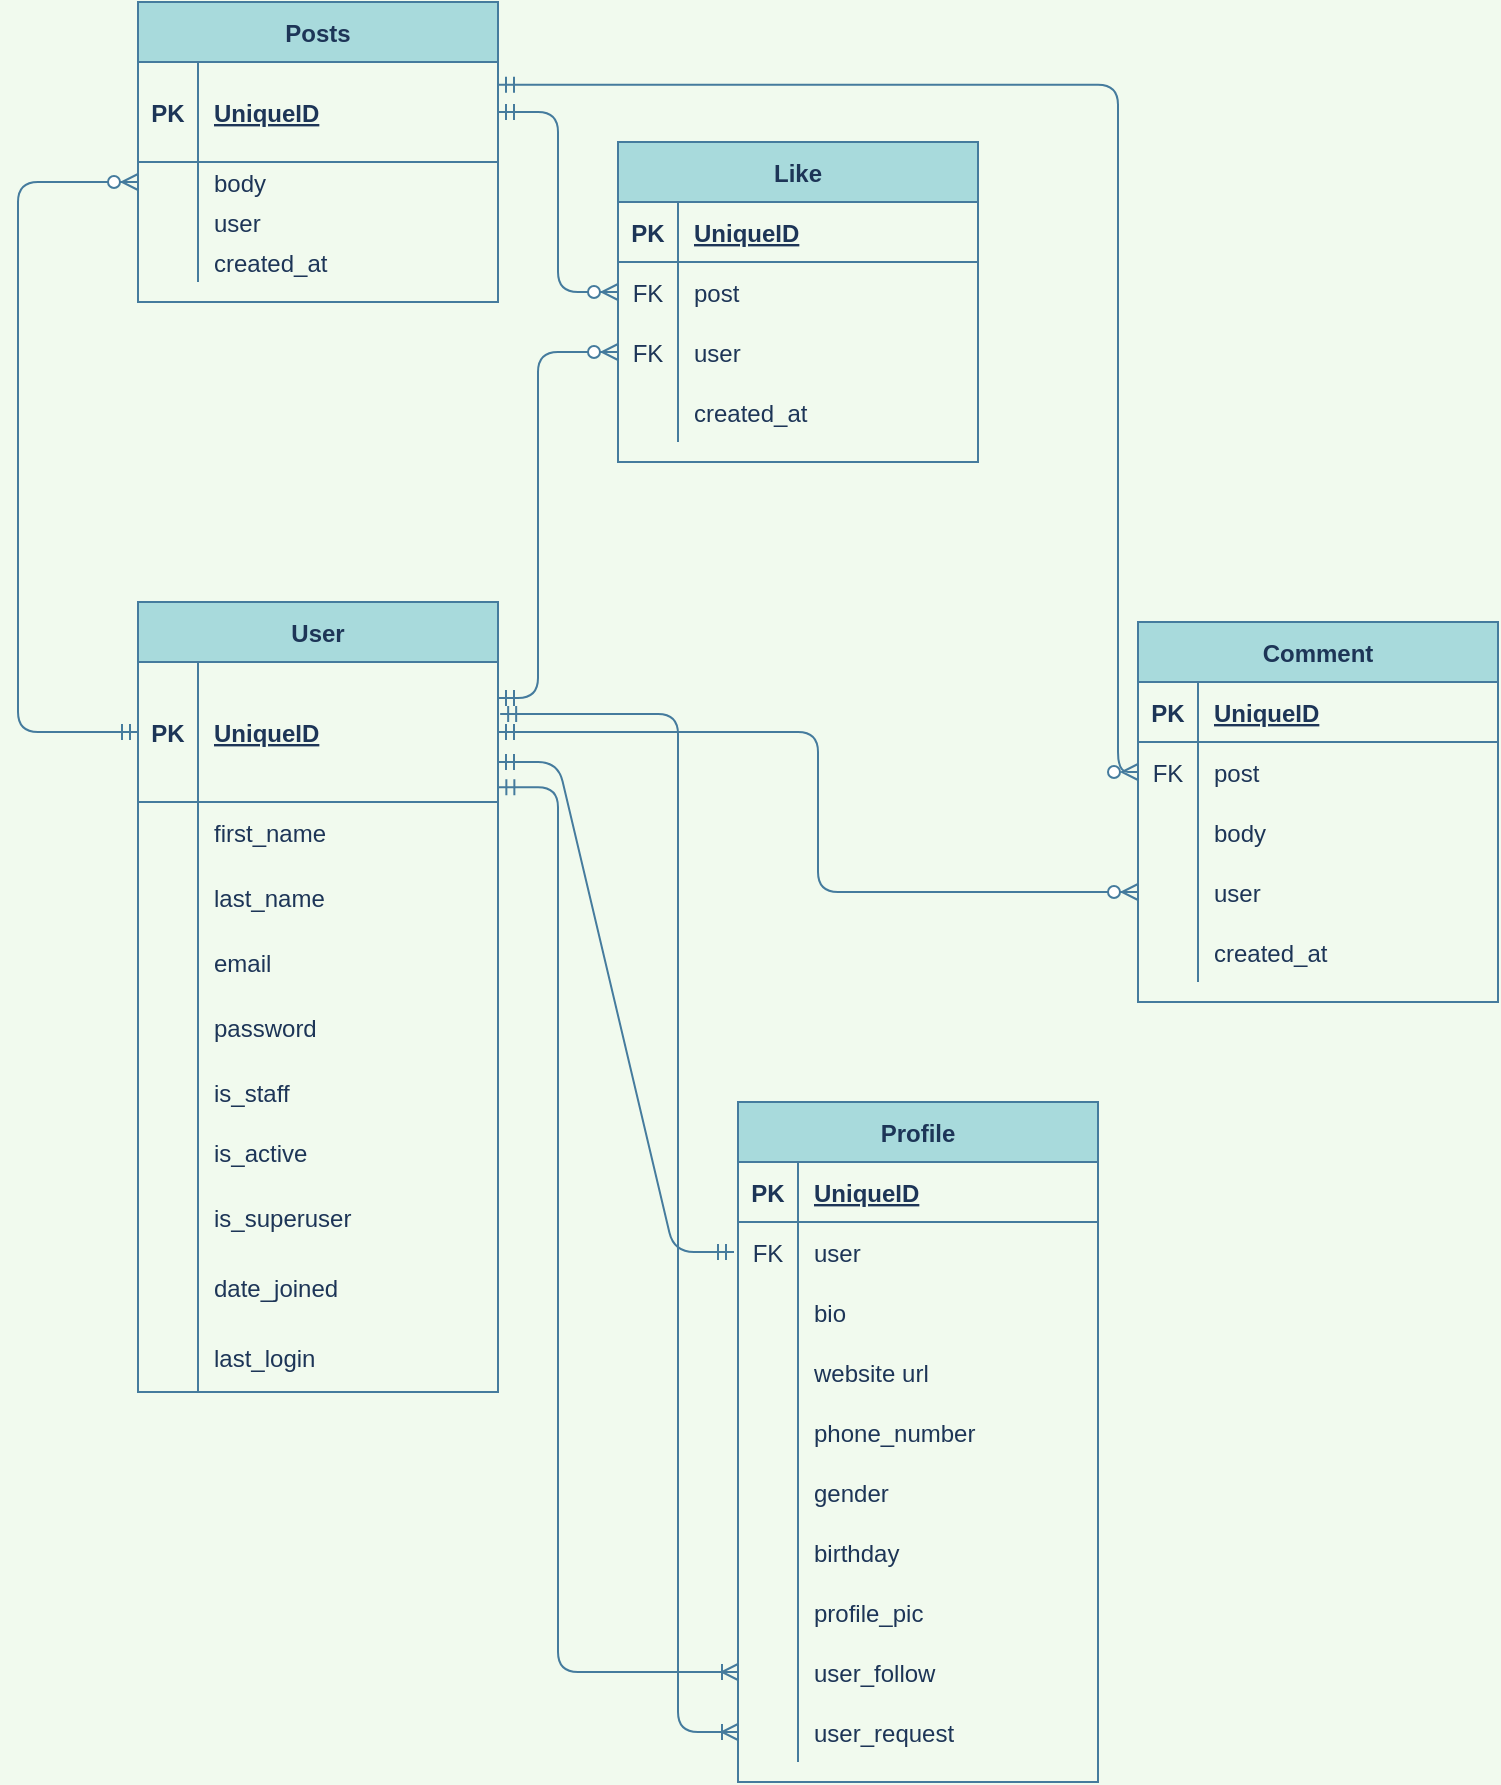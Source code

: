 <mxfile version="13.9.9" type="device"><diagram id="JfYFGixfyqa8T44DDMlA" name="Page-1"><mxGraphModel dx="852" dy="494" grid="1" gridSize="10" guides="1" tooltips="1" connect="1" arrows="1" fold="1" page="1" pageScale="1" pageWidth="850" pageHeight="1100" background="#F1FAEE" math="0" shadow="0"><root><mxCell id="0"/><mxCell id="1" parent="0"/><mxCell id="nraBhlgtMFBrc1f3hDrv-5" value="Posts" style="shape=table;startSize=30;container=1;collapsible=1;childLayout=tableLayout;fixedRows=1;rowLines=0;fontStyle=1;align=center;resizeLast=1;fillColor=#A8DADC;strokeColor=#457B9D;fontColor=#1D3557;" parent="1" vertex="1"><mxGeometry x="160" y="40" width="180" height="150" as="geometry"/></mxCell><mxCell id="nraBhlgtMFBrc1f3hDrv-6" value="" style="shape=partialRectangle;collapsible=0;dropTarget=0;pointerEvents=0;fillColor=none;top=0;left=0;bottom=1;right=0;points=[[0,0.5],[1,0.5]];portConstraint=eastwest;strokeColor=#457B9D;fontColor=#1D3557;" parent="nraBhlgtMFBrc1f3hDrv-5" vertex="1"><mxGeometry y="30" width="180" height="50" as="geometry"/></mxCell><mxCell id="nraBhlgtMFBrc1f3hDrv-7" value="PK" style="shape=partialRectangle;connectable=0;fillColor=none;top=0;left=0;bottom=0;right=0;fontStyle=1;overflow=hidden;strokeColor=#457B9D;fontColor=#1D3557;" parent="nraBhlgtMFBrc1f3hDrv-6" vertex="1"><mxGeometry width="30" height="50" as="geometry"/></mxCell><mxCell id="nraBhlgtMFBrc1f3hDrv-8" value="UniqueID" style="shape=partialRectangle;connectable=0;fillColor=none;top=0;left=0;bottom=0;right=0;align=left;spacingLeft=6;fontStyle=5;overflow=hidden;strokeColor=#457B9D;fontColor=#1D3557;" parent="nraBhlgtMFBrc1f3hDrv-6" vertex="1"><mxGeometry x="30" width="150" height="50" as="geometry"/></mxCell><mxCell id="z5SbzmTXF062jyahfv_R-26" value="" style="shape=partialRectangle;collapsible=0;dropTarget=0;pointerEvents=0;fillColor=none;top=0;left=0;bottom=0;right=0;points=[[0,0.5],[1,0.5]];portConstraint=eastwest;strokeColor=#457B9D;fontColor=#1D3557;" parent="nraBhlgtMFBrc1f3hDrv-5" vertex="1"><mxGeometry y="80" width="180" height="20" as="geometry"/></mxCell><mxCell id="z5SbzmTXF062jyahfv_R-27" value="" style="shape=partialRectangle;connectable=0;fillColor=none;top=0;left=0;bottom=0;right=0;editable=1;overflow=hidden;strokeColor=#457B9D;fontColor=#1D3557;" parent="z5SbzmTXF062jyahfv_R-26" vertex="1"><mxGeometry width="30" height="20" as="geometry"/></mxCell><mxCell id="z5SbzmTXF062jyahfv_R-28" value="body" style="shape=partialRectangle;connectable=0;fillColor=none;top=0;left=0;bottom=0;right=0;align=left;spacingLeft=6;overflow=hidden;strokeColor=#457B9D;fontColor=#1D3557;" parent="z5SbzmTXF062jyahfv_R-26" vertex="1"><mxGeometry x="30" width="150" height="20" as="geometry"/></mxCell><mxCell id="0Bj5R7PFxdCeomTpCg61-1" value="" style="shape=partialRectangle;collapsible=0;dropTarget=0;pointerEvents=0;fillColor=none;top=0;left=0;bottom=0;right=0;points=[[0,0.5],[1,0.5]];portConstraint=eastwest;strokeColor=#457B9D;fontColor=#1D3557;" parent="nraBhlgtMFBrc1f3hDrv-5" vertex="1"><mxGeometry y="100" width="180" height="20" as="geometry"/></mxCell><mxCell id="0Bj5R7PFxdCeomTpCg61-2" value="" style="shape=partialRectangle;connectable=0;fillColor=none;top=0;left=0;bottom=0;right=0;editable=1;overflow=hidden;strokeColor=#457B9D;fontColor=#1D3557;" parent="0Bj5R7PFxdCeomTpCg61-1" vertex="1"><mxGeometry width="30" height="20" as="geometry"/></mxCell><mxCell id="0Bj5R7PFxdCeomTpCg61-3" value="user" style="shape=partialRectangle;connectable=0;fillColor=none;top=0;left=0;bottom=0;right=0;align=left;spacingLeft=6;overflow=hidden;strokeColor=#457B9D;fontColor=#1D3557;" parent="0Bj5R7PFxdCeomTpCg61-1" vertex="1"><mxGeometry x="30" width="150" height="20" as="geometry"/></mxCell><mxCell id="0Bj5R7PFxdCeomTpCg61-4" value="" style="shape=partialRectangle;collapsible=0;dropTarget=0;pointerEvents=0;fillColor=none;top=0;left=0;bottom=0;right=0;points=[[0,0.5],[1,0.5]];portConstraint=eastwest;strokeColor=#457B9D;fontColor=#1D3557;" parent="nraBhlgtMFBrc1f3hDrv-5" vertex="1"><mxGeometry y="120" width="180" height="20" as="geometry"/></mxCell><mxCell id="0Bj5R7PFxdCeomTpCg61-5" value="" style="shape=partialRectangle;connectable=0;fillColor=none;top=0;left=0;bottom=0;right=0;editable=1;overflow=hidden;strokeColor=#457B9D;fontColor=#1D3557;" parent="0Bj5R7PFxdCeomTpCg61-4" vertex="1"><mxGeometry width="30" height="20" as="geometry"/></mxCell><mxCell id="0Bj5R7PFxdCeomTpCg61-6" value="created_at" style="shape=partialRectangle;connectable=0;fillColor=none;top=0;left=0;bottom=0;right=0;align=left;spacingLeft=6;overflow=hidden;strokeColor=#457B9D;fontColor=#1D3557;" parent="0Bj5R7PFxdCeomTpCg61-4" vertex="1"><mxGeometry x="30" width="150" height="20" as="geometry"/></mxCell><mxCell id="nraBhlgtMFBrc1f3hDrv-18" value="User" style="shape=table;startSize=30;container=1;collapsible=1;childLayout=tableLayout;fixedRows=1;rowLines=0;fontStyle=1;align=center;resizeLast=1;fillColor=#A8DADC;strokeColor=#457B9D;fontColor=#1D3557;" parent="1" vertex="1"><mxGeometry x="160" y="340" width="180" height="395" as="geometry"/></mxCell><mxCell id="nraBhlgtMFBrc1f3hDrv-19" value="" style="shape=partialRectangle;collapsible=0;dropTarget=0;pointerEvents=0;fillColor=none;top=0;left=0;bottom=1;right=0;points=[[0,0.5],[1,0.5]];portConstraint=eastwest;strokeColor=#457B9D;fontColor=#1D3557;" parent="nraBhlgtMFBrc1f3hDrv-18" vertex="1"><mxGeometry y="30" width="180" height="70" as="geometry"/></mxCell><mxCell id="nraBhlgtMFBrc1f3hDrv-20" value="PK" style="shape=partialRectangle;connectable=0;fillColor=none;top=0;left=0;bottom=0;right=0;fontStyle=1;overflow=hidden;strokeColor=#457B9D;fontColor=#1D3557;" parent="nraBhlgtMFBrc1f3hDrv-19" vertex="1"><mxGeometry width="30" height="70" as="geometry"/></mxCell><mxCell id="nraBhlgtMFBrc1f3hDrv-21" value="UniqueID" style="shape=partialRectangle;connectable=0;fillColor=none;top=0;left=0;bottom=0;right=0;align=left;spacingLeft=6;fontStyle=5;overflow=hidden;strokeColor=#457B9D;fontColor=#1D3557;" parent="nraBhlgtMFBrc1f3hDrv-19" vertex="1"><mxGeometry x="30" width="150" height="70" as="geometry"/></mxCell><mxCell id="nraBhlgtMFBrc1f3hDrv-89" value="" style="shape=partialRectangle;collapsible=0;dropTarget=0;pointerEvents=0;fillColor=none;top=0;left=0;bottom=0;right=0;points=[[0,0.5],[1,0.5]];portConstraint=eastwest;strokeColor=#457B9D;fontColor=#1D3557;" parent="nraBhlgtMFBrc1f3hDrv-18" vertex="1"><mxGeometry y="100" width="180" height="30" as="geometry"/></mxCell><mxCell id="nraBhlgtMFBrc1f3hDrv-90" value="" style="shape=partialRectangle;connectable=0;fillColor=none;top=0;left=0;bottom=0;right=0;editable=1;overflow=hidden;strokeColor=#457B9D;fontColor=#1D3557;" parent="nraBhlgtMFBrc1f3hDrv-89" vertex="1"><mxGeometry width="30" height="30" as="geometry"/></mxCell><mxCell id="nraBhlgtMFBrc1f3hDrv-91" value="first_name" style="shape=partialRectangle;connectable=0;fillColor=none;top=0;left=0;bottom=0;right=0;align=left;spacingLeft=6;overflow=hidden;strokeColor=#457B9D;fontColor=#1D3557;" parent="nraBhlgtMFBrc1f3hDrv-89" vertex="1"><mxGeometry x="30" width="150" height="30" as="geometry"/></mxCell><mxCell id="nraBhlgtMFBrc1f3hDrv-28" value="" style="shape=partialRectangle;collapsible=0;dropTarget=0;pointerEvents=0;fillColor=none;top=0;left=0;bottom=0;right=0;points=[[0,0.5],[1,0.5]];portConstraint=eastwest;strokeColor=#457B9D;fontColor=#1D3557;" parent="nraBhlgtMFBrc1f3hDrv-18" vertex="1"><mxGeometry y="130" width="180" height="35" as="geometry"/></mxCell><mxCell id="nraBhlgtMFBrc1f3hDrv-29" value="" style="shape=partialRectangle;connectable=0;fillColor=none;top=0;left=0;bottom=0;right=0;editable=1;overflow=hidden;strokeColor=#457B9D;fontColor=#1D3557;" parent="nraBhlgtMFBrc1f3hDrv-28" vertex="1"><mxGeometry width="30" height="35" as="geometry"/></mxCell><mxCell id="nraBhlgtMFBrc1f3hDrv-30" value="last_name" style="shape=partialRectangle;connectable=0;fillColor=none;top=0;left=0;bottom=0;right=0;align=left;spacingLeft=6;overflow=hidden;strokeColor=#457B9D;fontColor=#1D3557;" parent="nraBhlgtMFBrc1f3hDrv-28" vertex="1"><mxGeometry x="30" width="150" height="35" as="geometry"/></mxCell><mxCell id="nraBhlgtMFBrc1f3hDrv-25" value="" style="shape=partialRectangle;collapsible=0;dropTarget=0;pointerEvents=0;fillColor=none;top=0;left=0;bottom=0;right=0;points=[[0,0.5],[1,0.5]];portConstraint=eastwest;strokeColor=#457B9D;fontColor=#1D3557;" parent="nraBhlgtMFBrc1f3hDrv-18" vertex="1"><mxGeometry y="165" width="180" height="30" as="geometry"/></mxCell><mxCell id="nraBhlgtMFBrc1f3hDrv-26" value="" style="shape=partialRectangle;connectable=0;fillColor=none;top=0;left=0;bottom=0;right=0;editable=1;overflow=hidden;strokeColor=#457B9D;fontColor=#1D3557;" parent="nraBhlgtMFBrc1f3hDrv-25" vertex="1"><mxGeometry width="30" height="30" as="geometry"/></mxCell><mxCell id="nraBhlgtMFBrc1f3hDrv-27" value="email" style="shape=partialRectangle;connectable=0;fillColor=none;top=0;left=0;bottom=0;right=0;align=left;spacingLeft=6;overflow=hidden;strokeColor=#457B9D;fontColor=#1D3557;" parent="nraBhlgtMFBrc1f3hDrv-25" vertex="1"><mxGeometry x="30" width="150" height="30" as="geometry"/></mxCell><mxCell id="z5SbzmTXF062jyahfv_R-1" value="" style="shape=partialRectangle;collapsible=0;dropTarget=0;pointerEvents=0;fillColor=none;top=0;left=0;bottom=0;right=0;points=[[0,0.5],[1,0.5]];portConstraint=eastwest;strokeColor=#457B9D;fontColor=#1D3557;" parent="nraBhlgtMFBrc1f3hDrv-18" vertex="1"><mxGeometry y="195" width="180" height="35" as="geometry"/></mxCell><mxCell id="z5SbzmTXF062jyahfv_R-2" value="" style="shape=partialRectangle;connectable=0;fillColor=none;top=0;left=0;bottom=0;right=0;editable=1;overflow=hidden;strokeColor=#457B9D;fontColor=#1D3557;" parent="z5SbzmTXF062jyahfv_R-1" vertex="1"><mxGeometry width="30" height="35" as="geometry"/></mxCell><mxCell id="z5SbzmTXF062jyahfv_R-3" value="password" style="shape=partialRectangle;connectable=0;fillColor=none;top=0;left=0;bottom=0;right=0;align=left;spacingLeft=6;overflow=hidden;strokeColor=#457B9D;fontColor=#1D3557;" parent="z5SbzmTXF062jyahfv_R-1" vertex="1"><mxGeometry x="30" width="150" height="35" as="geometry"/></mxCell><mxCell id="nraBhlgtMFBrc1f3hDrv-92" value="" style="shape=partialRectangle;collapsible=0;dropTarget=0;pointerEvents=0;fillColor=none;top=0;left=0;bottom=0;right=0;points=[[0,0.5],[1,0.5]];portConstraint=eastwest;strokeColor=#457B9D;fontColor=#1D3557;" parent="nraBhlgtMFBrc1f3hDrv-18" vertex="1"><mxGeometry y="230" width="180" height="30" as="geometry"/></mxCell><mxCell id="nraBhlgtMFBrc1f3hDrv-93" value="" style="shape=partialRectangle;connectable=0;fillColor=none;top=0;left=0;bottom=0;right=0;editable=1;overflow=hidden;strokeColor=#457B9D;fontColor=#1D3557;" parent="nraBhlgtMFBrc1f3hDrv-92" vertex="1"><mxGeometry width="30" height="30" as="geometry"/></mxCell><mxCell id="nraBhlgtMFBrc1f3hDrv-94" value="is_staff" style="shape=partialRectangle;connectable=0;fillColor=none;top=0;left=0;bottom=0;right=0;align=left;spacingLeft=6;overflow=hidden;strokeColor=#457B9D;fontColor=#1D3557;" parent="nraBhlgtMFBrc1f3hDrv-92" vertex="1"><mxGeometry x="30" width="150" height="30" as="geometry"/></mxCell><mxCell id="pYXXLwumb9c1AfztxMeB-53" value="" style="shape=partialRectangle;collapsible=0;dropTarget=0;pointerEvents=0;fillColor=none;top=0;left=0;bottom=0;right=0;points=[[0,0.5],[1,0.5]];portConstraint=eastwest;strokeColor=#457B9D;fontColor=#1D3557;" parent="nraBhlgtMFBrc1f3hDrv-18" vertex="1"><mxGeometry y="260" width="180" height="30" as="geometry"/></mxCell><mxCell id="pYXXLwumb9c1AfztxMeB-54" value="" style="shape=partialRectangle;connectable=0;fillColor=none;top=0;left=0;bottom=0;right=0;editable=1;overflow=hidden;strokeColor=#457B9D;fontColor=#1D3557;" parent="pYXXLwumb9c1AfztxMeB-53" vertex="1"><mxGeometry width="30" height="30" as="geometry"/></mxCell><mxCell id="pYXXLwumb9c1AfztxMeB-55" value="is_active" style="shape=partialRectangle;connectable=0;fillColor=none;top=0;left=0;bottom=0;right=0;align=left;spacingLeft=6;overflow=hidden;strokeColor=#457B9D;fontColor=#1D3557;" parent="pYXXLwumb9c1AfztxMeB-53" vertex="1"><mxGeometry x="30" width="150" height="30" as="geometry"/></mxCell><mxCell id="pYXXLwumb9c1AfztxMeB-63" value="" style="shape=partialRectangle;collapsible=0;dropTarget=0;pointerEvents=0;fillColor=none;top=0;left=0;bottom=0;right=0;points=[[0,0.5],[1,0.5]];portConstraint=eastwest;strokeColor=#457B9D;fontColor=#1D3557;" parent="nraBhlgtMFBrc1f3hDrv-18" vertex="1"><mxGeometry y="290" width="180" height="35" as="geometry"/></mxCell><mxCell id="pYXXLwumb9c1AfztxMeB-64" value="" style="shape=partialRectangle;connectable=0;fillColor=none;top=0;left=0;bottom=0;right=0;editable=1;overflow=hidden;strokeColor=#457B9D;fontColor=#1D3557;" parent="pYXXLwumb9c1AfztxMeB-63" vertex="1"><mxGeometry width="30" height="35" as="geometry"/></mxCell><mxCell id="pYXXLwumb9c1AfztxMeB-65" value="is_superuser" style="shape=partialRectangle;connectable=0;fillColor=none;top=0;left=0;bottom=0;right=0;align=left;spacingLeft=6;overflow=hidden;strokeColor=#457B9D;fontColor=#1D3557;" parent="pYXXLwumb9c1AfztxMeB-63" vertex="1"><mxGeometry x="30" width="150" height="35" as="geometry"/></mxCell><mxCell id="z5SbzmTXF062jyahfv_R-7" value="" style="shape=partialRectangle;collapsible=0;dropTarget=0;pointerEvents=0;fillColor=none;top=0;left=0;bottom=0;right=0;points=[[0,0.5],[1,0.5]];portConstraint=eastwest;strokeColor=#457B9D;fontColor=#1D3557;" parent="nraBhlgtMFBrc1f3hDrv-18" vertex="1"><mxGeometry y="325" width="180" height="35" as="geometry"/></mxCell><mxCell id="z5SbzmTXF062jyahfv_R-8" value="" style="shape=partialRectangle;connectable=0;fillColor=none;top=0;left=0;bottom=0;right=0;editable=1;overflow=hidden;strokeColor=#457B9D;fontColor=#1D3557;" parent="z5SbzmTXF062jyahfv_R-7" vertex="1"><mxGeometry width="30" height="35" as="geometry"/></mxCell><mxCell id="z5SbzmTXF062jyahfv_R-9" value="date_joined" style="shape=partialRectangle;connectable=0;fillColor=none;top=0;left=0;bottom=0;right=0;align=left;spacingLeft=6;overflow=hidden;strokeColor=#457B9D;fontColor=#1D3557;" parent="z5SbzmTXF062jyahfv_R-7" vertex="1"><mxGeometry x="30" width="150" height="35" as="geometry"/></mxCell><mxCell id="z5SbzmTXF062jyahfv_R-4" value="" style="shape=partialRectangle;collapsible=0;dropTarget=0;pointerEvents=0;fillColor=none;top=0;left=0;bottom=0;right=0;points=[[0,0.5],[1,0.5]];portConstraint=eastwest;strokeColor=#457B9D;fontColor=#1D3557;" parent="nraBhlgtMFBrc1f3hDrv-18" vertex="1"><mxGeometry y="360" width="180" height="35" as="geometry"/></mxCell><mxCell id="z5SbzmTXF062jyahfv_R-5" value="" style="shape=partialRectangle;connectable=0;fillColor=none;top=0;left=0;bottom=0;right=0;editable=1;overflow=hidden;strokeColor=#457B9D;fontColor=#1D3557;" parent="z5SbzmTXF062jyahfv_R-4" vertex="1"><mxGeometry width="30" height="35" as="geometry"/></mxCell><mxCell id="z5SbzmTXF062jyahfv_R-6" value="last_login" style="shape=partialRectangle;connectable=0;fillColor=none;top=0;left=0;bottom=0;right=0;align=left;spacingLeft=6;overflow=hidden;strokeColor=#457B9D;fontColor=#1D3557;" parent="z5SbzmTXF062jyahfv_R-4" vertex="1"><mxGeometry x="30" width="150" height="35" as="geometry"/></mxCell><mxCell id="nraBhlgtMFBrc1f3hDrv-32" value="Comment" style="shape=table;startSize=30;container=1;collapsible=1;childLayout=tableLayout;fixedRows=1;rowLines=0;fontStyle=1;align=center;resizeLast=1;fillColor=#A8DADC;strokeColor=#457B9D;fontColor=#1D3557;" parent="1" vertex="1"><mxGeometry x="660" y="350" width="180" height="190" as="geometry"/></mxCell><mxCell id="nraBhlgtMFBrc1f3hDrv-33" value="" style="shape=partialRectangle;collapsible=0;dropTarget=0;pointerEvents=0;fillColor=none;top=0;left=0;bottom=1;right=0;points=[[0,0.5],[1,0.5]];portConstraint=eastwest;strokeColor=#457B9D;fontColor=#1D3557;" parent="nraBhlgtMFBrc1f3hDrv-32" vertex="1"><mxGeometry y="30" width="180" height="30" as="geometry"/></mxCell><mxCell id="nraBhlgtMFBrc1f3hDrv-34" value="PK" style="shape=partialRectangle;connectable=0;fillColor=none;top=0;left=0;bottom=0;right=0;fontStyle=1;overflow=hidden;strokeColor=#457B9D;fontColor=#1D3557;" parent="nraBhlgtMFBrc1f3hDrv-33" vertex="1"><mxGeometry width="30" height="30" as="geometry"/></mxCell><mxCell id="nraBhlgtMFBrc1f3hDrv-35" value="UniqueID" style="shape=partialRectangle;connectable=0;fillColor=none;top=0;left=0;bottom=0;right=0;align=left;spacingLeft=6;fontStyle=5;overflow=hidden;strokeColor=#457B9D;fontColor=#1D3557;" parent="nraBhlgtMFBrc1f3hDrv-33" vertex="1"><mxGeometry x="30" width="150" height="30" as="geometry"/></mxCell><mxCell id="nraBhlgtMFBrc1f3hDrv-36" value="" style="shape=partialRectangle;collapsible=0;dropTarget=0;pointerEvents=0;fillColor=none;top=0;left=0;bottom=0;right=0;points=[[0,0.5],[1,0.5]];portConstraint=eastwest;strokeColor=#457B9D;fontColor=#1D3557;" parent="nraBhlgtMFBrc1f3hDrv-32" vertex="1"><mxGeometry y="60" width="180" height="30" as="geometry"/></mxCell><mxCell id="nraBhlgtMFBrc1f3hDrv-37" value="FK" style="shape=partialRectangle;connectable=0;fillColor=none;top=0;left=0;bottom=0;right=0;editable=1;overflow=hidden;strokeColor=#457B9D;fontColor=#1D3557;" parent="nraBhlgtMFBrc1f3hDrv-36" vertex="1"><mxGeometry width="30" height="30" as="geometry"/></mxCell><mxCell id="nraBhlgtMFBrc1f3hDrv-38" value="post" style="shape=partialRectangle;connectable=0;fillColor=none;top=0;left=0;bottom=0;right=0;align=left;spacingLeft=6;overflow=hidden;strokeColor=#457B9D;fontColor=#1D3557;" parent="nraBhlgtMFBrc1f3hDrv-36" vertex="1"><mxGeometry x="30" width="150" height="30" as="geometry"/></mxCell><mxCell id="nraBhlgtMFBrc1f3hDrv-39" value="" style="shape=partialRectangle;collapsible=0;dropTarget=0;pointerEvents=0;fillColor=none;top=0;left=0;bottom=0;right=0;points=[[0,0.5],[1,0.5]];portConstraint=eastwest;strokeColor=#457B9D;fontColor=#1D3557;" parent="nraBhlgtMFBrc1f3hDrv-32" vertex="1"><mxGeometry y="90" width="180" height="30" as="geometry"/></mxCell><mxCell id="nraBhlgtMFBrc1f3hDrv-40" value="" style="shape=partialRectangle;connectable=0;fillColor=none;top=0;left=0;bottom=0;right=0;editable=1;overflow=hidden;strokeColor=#457B9D;fontColor=#1D3557;" parent="nraBhlgtMFBrc1f3hDrv-39" vertex="1"><mxGeometry width="30" height="30" as="geometry"/></mxCell><mxCell id="nraBhlgtMFBrc1f3hDrv-41" value="body" style="shape=partialRectangle;connectable=0;fillColor=none;top=0;left=0;bottom=0;right=0;align=left;spacingLeft=6;overflow=hidden;strokeColor=#457B9D;fontColor=#1D3557;" parent="nraBhlgtMFBrc1f3hDrv-39" vertex="1"><mxGeometry x="30" width="150" height="30" as="geometry"/></mxCell><mxCell id="nraBhlgtMFBrc1f3hDrv-42" value="" style="shape=partialRectangle;collapsible=0;dropTarget=0;pointerEvents=0;fillColor=none;top=0;left=0;bottom=0;right=0;points=[[0,0.5],[1,0.5]];portConstraint=eastwest;strokeColor=#457B9D;fontColor=#1D3557;" parent="nraBhlgtMFBrc1f3hDrv-32" vertex="1"><mxGeometry y="120" width="180" height="30" as="geometry"/></mxCell><mxCell id="nraBhlgtMFBrc1f3hDrv-43" value="" style="shape=partialRectangle;connectable=0;fillColor=none;top=0;left=0;bottom=0;right=0;editable=1;overflow=hidden;strokeColor=#457B9D;fontColor=#1D3557;" parent="nraBhlgtMFBrc1f3hDrv-42" vertex="1"><mxGeometry width="30" height="30" as="geometry"/></mxCell><mxCell id="nraBhlgtMFBrc1f3hDrv-44" value="user" style="shape=partialRectangle;connectable=0;fillColor=none;top=0;left=0;bottom=0;right=0;align=left;spacingLeft=6;overflow=hidden;strokeColor=#457B9D;fontColor=#1D3557;" parent="nraBhlgtMFBrc1f3hDrv-42" vertex="1"><mxGeometry x="30" width="150" height="30" as="geometry"/></mxCell><mxCell id="nraBhlgtMFBrc1f3hDrv-95" value="" style="shape=partialRectangle;collapsible=0;dropTarget=0;pointerEvents=0;fillColor=none;top=0;left=0;bottom=0;right=0;points=[[0,0.5],[1,0.5]];portConstraint=eastwest;strokeColor=#457B9D;fontColor=#1D3557;" parent="nraBhlgtMFBrc1f3hDrv-32" vertex="1"><mxGeometry y="150" width="180" height="30" as="geometry"/></mxCell><mxCell id="nraBhlgtMFBrc1f3hDrv-96" value="" style="shape=partialRectangle;connectable=0;fillColor=none;top=0;left=0;bottom=0;right=0;editable=1;overflow=hidden;strokeColor=#457B9D;fontColor=#1D3557;" parent="nraBhlgtMFBrc1f3hDrv-95" vertex="1"><mxGeometry width="30" height="30" as="geometry"/></mxCell><mxCell id="nraBhlgtMFBrc1f3hDrv-97" value="created_at" style="shape=partialRectangle;connectable=0;fillColor=none;top=0;left=0;bottom=0;right=0;align=left;spacingLeft=6;overflow=hidden;strokeColor=#457B9D;fontColor=#1D3557;" parent="nraBhlgtMFBrc1f3hDrv-95" vertex="1"><mxGeometry x="30" width="150" height="30" as="geometry"/></mxCell><mxCell id="nraBhlgtMFBrc1f3hDrv-104" value="" style="edgeStyle=entityRelationEdgeStyle;fontSize=12;html=1;endArrow=ERzeroToMany;startArrow=ERmandOne;entryX=0;entryY=0.5;entryDx=0;entryDy=0;exitX=1;exitY=0.5;exitDx=0;exitDy=0;strokeColor=#457B9D;fontColor=#1D3557;labelBackgroundColor=#F1FAEE;" parent="1" source="nraBhlgtMFBrc1f3hDrv-6" target="pYXXLwumb9c1AfztxMeB-35" edge="1"><mxGeometry width="100" height="100" relative="1" as="geometry"><mxPoint x="475" y="300" as="sourcePoint"/><mxPoint x="620" y="145" as="targetPoint"/></mxGeometry></mxCell><mxCell id="pYXXLwumb9c1AfztxMeB-1" value="Profile" style="shape=table;startSize=30;container=1;collapsible=1;childLayout=tableLayout;fixedRows=1;rowLines=0;fontStyle=1;align=center;resizeLast=1;fillColor=#A8DADC;strokeColor=#457B9D;fontColor=#1D3557;" parent="1" vertex="1"><mxGeometry x="460" y="590" width="180" height="340" as="geometry"/></mxCell><mxCell id="pYXXLwumb9c1AfztxMeB-2" value="" style="shape=partialRectangle;collapsible=0;dropTarget=0;pointerEvents=0;fillColor=none;top=0;left=0;bottom=1;right=0;points=[[0,0.5],[1,0.5]];portConstraint=eastwest;strokeColor=#457B9D;fontColor=#1D3557;" parent="pYXXLwumb9c1AfztxMeB-1" vertex="1"><mxGeometry y="30" width="180" height="30" as="geometry"/></mxCell><mxCell id="pYXXLwumb9c1AfztxMeB-3" value="PK" style="shape=partialRectangle;connectable=0;fillColor=none;top=0;left=0;bottom=0;right=0;fontStyle=1;overflow=hidden;strokeColor=#457B9D;fontColor=#1D3557;" parent="pYXXLwumb9c1AfztxMeB-2" vertex="1"><mxGeometry width="30" height="30" as="geometry"/></mxCell><mxCell id="pYXXLwumb9c1AfztxMeB-4" value="UniqueID" style="shape=partialRectangle;connectable=0;fillColor=none;top=0;left=0;bottom=0;right=0;align=left;spacingLeft=6;fontStyle=5;overflow=hidden;strokeColor=#457B9D;fontColor=#1D3557;" parent="pYXXLwumb9c1AfztxMeB-2" vertex="1"><mxGeometry x="30" width="150" height="30" as="geometry"/></mxCell><mxCell id="pYXXLwumb9c1AfztxMeB-5" value="" style="shape=partialRectangle;collapsible=0;dropTarget=0;pointerEvents=0;fillColor=none;top=0;left=0;bottom=0;right=0;points=[[0,0.5],[1,0.5]];portConstraint=eastwest;strokeColor=#457B9D;fontColor=#1D3557;" parent="pYXXLwumb9c1AfztxMeB-1" vertex="1"><mxGeometry y="60" width="180" height="30" as="geometry"/></mxCell><mxCell id="pYXXLwumb9c1AfztxMeB-6" value="FK" style="shape=partialRectangle;connectable=0;fillColor=none;top=0;left=0;bottom=0;right=0;editable=1;overflow=hidden;strokeColor=#457B9D;fontColor=#1D3557;" parent="pYXXLwumb9c1AfztxMeB-5" vertex="1"><mxGeometry width="30" height="30" as="geometry"/></mxCell><mxCell id="pYXXLwumb9c1AfztxMeB-7" value="user" style="shape=partialRectangle;connectable=0;fillColor=none;top=0;left=0;bottom=0;right=0;align=left;spacingLeft=6;overflow=hidden;strokeColor=#457B9D;fontColor=#1D3557;" parent="pYXXLwumb9c1AfztxMeB-5" vertex="1"><mxGeometry x="30" width="150" height="30" as="geometry"/></mxCell><mxCell id="pYXXLwumb9c1AfztxMeB-8" value="" style="shape=partialRectangle;collapsible=0;dropTarget=0;pointerEvents=0;fillColor=none;top=0;left=0;bottom=0;right=0;points=[[0,0.5],[1,0.5]];portConstraint=eastwest;strokeColor=#457B9D;fontColor=#1D3557;" parent="pYXXLwumb9c1AfztxMeB-1" vertex="1"><mxGeometry y="90" width="180" height="30" as="geometry"/></mxCell><mxCell id="pYXXLwumb9c1AfztxMeB-9" value="" style="shape=partialRectangle;connectable=0;fillColor=none;top=0;left=0;bottom=0;right=0;editable=1;overflow=hidden;strokeColor=#457B9D;fontColor=#1D3557;" parent="pYXXLwumb9c1AfztxMeB-8" vertex="1"><mxGeometry width="30" height="30" as="geometry"/></mxCell><mxCell id="pYXXLwumb9c1AfztxMeB-10" value="bio" style="shape=partialRectangle;connectable=0;fillColor=none;top=0;left=0;bottom=0;right=0;align=left;spacingLeft=6;overflow=hidden;strokeColor=#457B9D;fontColor=#1D3557;" parent="pYXXLwumb9c1AfztxMeB-8" vertex="1"><mxGeometry x="30" width="150" height="30" as="geometry"/></mxCell><mxCell id="pYXXLwumb9c1AfztxMeB-11" value="" style="shape=partialRectangle;collapsible=0;dropTarget=0;pointerEvents=0;fillColor=none;top=0;left=0;bottom=0;right=0;points=[[0,0.5],[1,0.5]];portConstraint=eastwest;strokeColor=#457B9D;fontColor=#1D3557;" parent="pYXXLwumb9c1AfztxMeB-1" vertex="1"><mxGeometry y="120" width="180" height="30" as="geometry"/></mxCell><mxCell id="pYXXLwumb9c1AfztxMeB-12" value="" style="shape=partialRectangle;connectable=0;fillColor=none;top=0;left=0;bottom=0;right=0;editable=1;overflow=hidden;strokeColor=#457B9D;fontColor=#1D3557;" parent="pYXXLwumb9c1AfztxMeB-11" vertex="1"><mxGeometry width="30" height="30" as="geometry"/></mxCell><mxCell id="pYXXLwumb9c1AfztxMeB-13" value="website url" style="shape=partialRectangle;connectable=0;fillColor=none;top=0;left=0;bottom=0;right=0;align=left;spacingLeft=6;overflow=hidden;strokeColor=#457B9D;fontColor=#1D3557;" parent="pYXXLwumb9c1AfztxMeB-11" vertex="1"><mxGeometry x="30" width="150" height="30" as="geometry"/></mxCell><mxCell id="z5SbzmTXF062jyahfv_R-16" value="" style="shape=partialRectangle;collapsible=0;dropTarget=0;pointerEvents=0;fillColor=none;top=0;left=0;bottom=0;right=0;points=[[0,0.5],[1,0.5]];portConstraint=eastwest;strokeColor=#457B9D;fontColor=#1D3557;" parent="pYXXLwumb9c1AfztxMeB-1" vertex="1"><mxGeometry y="150" width="180" height="30" as="geometry"/></mxCell><mxCell id="z5SbzmTXF062jyahfv_R-17" value="" style="shape=partialRectangle;connectable=0;fillColor=none;top=0;left=0;bottom=0;right=0;editable=1;overflow=hidden;strokeColor=#457B9D;fontColor=#1D3557;" parent="z5SbzmTXF062jyahfv_R-16" vertex="1"><mxGeometry width="30" height="30" as="geometry"/></mxCell><mxCell id="z5SbzmTXF062jyahfv_R-18" value="phone_number" style="shape=partialRectangle;connectable=0;fillColor=none;top=0;left=0;bottom=0;right=0;align=left;spacingLeft=6;overflow=hidden;strokeColor=#457B9D;fontColor=#1D3557;" parent="z5SbzmTXF062jyahfv_R-16" vertex="1"><mxGeometry x="30" width="150" height="30" as="geometry"/></mxCell><mxCell id="z5SbzmTXF062jyahfv_R-19" value="" style="shape=partialRectangle;collapsible=0;dropTarget=0;pointerEvents=0;fillColor=none;top=0;left=0;bottom=0;right=0;points=[[0,0.5],[1,0.5]];portConstraint=eastwest;strokeColor=#457B9D;fontColor=#1D3557;" parent="pYXXLwumb9c1AfztxMeB-1" vertex="1"><mxGeometry y="180" width="180" height="30" as="geometry"/></mxCell><mxCell id="z5SbzmTXF062jyahfv_R-20" value="" style="shape=partialRectangle;connectable=0;fillColor=none;top=0;left=0;bottom=0;right=0;editable=1;overflow=hidden;strokeColor=#457B9D;fontColor=#1D3557;" parent="z5SbzmTXF062jyahfv_R-19" vertex="1"><mxGeometry width="30" height="30" as="geometry"/></mxCell><mxCell id="z5SbzmTXF062jyahfv_R-21" value="gender" style="shape=partialRectangle;connectable=0;fillColor=none;top=0;left=0;bottom=0;right=0;align=left;spacingLeft=6;overflow=hidden;strokeColor=#457B9D;fontColor=#1D3557;" parent="z5SbzmTXF062jyahfv_R-19" vertex="1"><mxGeometry x="30" width="150" height="30" as="geometry"/></mxCell><mxCell id="0Bj5R7PFxdCeomTpCg61-7" value="" style="shape=partialRectangle;collapsible=0;dropTarget=0;pointerEvents=0;fillColor=none;top=0;left=0;bottom=0;right=0;points=[[0,0.5],[1,0.5]];portConstraint=eastwest;strokeColor=#457B9D;fontColor=#1D3557;" parent="pYXXLwumb9c1AfztxMeB-1" vertex="1"><mxGeometry y="210" width="180" height="30" as="geometry"/></mxCell><mxCell id="0Bj5R7PFxdCeomTpCg61-8" value="" style="shape=partialRectangle;connectable=0;fillColor=none;top=0;left=0;bottom=0;right=0;editable=1;overflow=hidden;strokeColor=#457B9D;fontColor=#1D3557;" parent="0Bj5R7PFxdCeomTpCg61-7" vertex="1"><mxGeometry width="30" height="30" as="geometry"/></mxCell><mxCell id="0Bj5R7PFxdCeomTpCg61-9" value="birthday" style="shape=partialRectangle;connectable=0;fillColor=none;top=0;left=0;bottom=0;right=0;align=left;spacingLeft=6;overflow=hidden;strokeColor=#457B9D;fontColor=#1D3557;" parent="0Bj5R7PFxdCeomTpCg61-7" vertex="1"><mxGeometry x="30" width="150" height="30" as="geometry"/></mxCell><mxCell id="0Bj5R7PFxdCeomTpCg61-10" value="" style="shape=partialRectangle;collapsible=0;dropTarget=0;pointerEvents=0;fillColor=none;top=0;left=0;bottom=0;right=0;points=[[0,0.5],[1,0.5]];portConstraint=eastwest;strokeColor=#457B9D;fontColor=#1D3557;" parent="pYXXLwumb9c1AfztxMeB-1" vertex="1"><mxGeometry y="240" width="180" height="30" as="geometry"/></mxCell><mxCell id="0Bj5R7PFxdCeomTpCg61-11" value="" style="shape=partialRectangle;connectable=0;fillColor=none;top=0;left=0;bottom=0;right=0;editable=1;overflow=hidden;strokeColor=#457B9D;fontColor=#1D3557;" parent="0Bj5R7PFxdCeomTpCg61-10" vertex="1"><mxGeometry width="30" height="30" as="geometry"/></mxCell><mxCell id="0Bj5R7PFxdCeomTpCg61-12" value="profile_pic" style="shape=partialRectangle;connectable=0;fillColor=none;top=0;left=0;bottom=0;right=0;align=left;spacingLeft=6;overflow=hidden;strokeColor=#457B9D;fontColor=#1D3557;" parent="0Bj5R7PFxdCeomTpCg61-10" vertex="1"><mxGeometry x="30" width="150" height="30" as="geometry"/></mxCell><mxCell id="0Bj5R7PFxdCeomTpCg61-13" value="" style="shape=partialRectangle;collapsible=0;dropTarget=0;pointerEvents=0;fillColor=none;top=0;left=0;bottom=0;right=0;points=[[0,0.5],[1,0.5]];portConstraint=eastwest;strokeColor=#457B9D;fontColor=#1D3557;" parent="pYXXLwumb9c1AfztxMeB-1" vertex="1"><mxGeometry y="270" width="180" height="30" as="geometry"/></mxCell><mxCell id="0Bj5R7PFxdCeomTpCg61-14" value="" style="shape=partialRectangle;connectable=0;fillColor=none;top=0;left=0;bottom=0;right=0;editable=1;overflow=hidden;strokeColor=#457B9D;fontColor=#1D3557;" parent="0Bj5R7PFxdCeomTpCg61-13" vertex="1"><mxGeometry width="30" height="30" as="geometry"/></mxCell><mxCell id="0Bj5R7PFxdCeomTpCg61-15" value="user_follow" style="shape=partialRectangle;connectable=0;fillColor=none;top=0;left=0;bottom=0;right=0;align=left;spacingLeft=6;overflow=hidden;strokeColor=#457B9D;fontColor=#1D3557;" parent="0Bj5R7PFxdCeomTpCg61-13" vertex="1"><mxGeometry x="30" width="150" height="30" as="geometry"/></mxCell><mxCell id="0Bj5R7PFxdCeomTpCg61-16" value="" style="shape=partialRectangle;collapsible=0;dropTarget=0;pointerEvents=0;fillColor=none;top=0;left=0;bottom=0;right=0;points=[[0,0.5],[1,0.5]];portConstraint=eastwest;strokeColor=#457B9D;fontColor=#1D3557;" parent="pYXXLwumb9c1AfztxMeB-1" vertex="1"><mxGeometry y="300" width="180" height="30" as="geometry"/></mxCell><mxCell id="0Bj5R7PFxdCeomTpCg61-17" value="" style="shape=partialRectangle;connectable=0;fillColor=none;top=0;left=0;bottom=0;right=0;editable=1;overflow=hidden;strokeColor=#457B9D;fontColor=#1D3557;" parent="0Bj5R7PFxdCeomTpCg61-16" vertex="1"><mxGeometry width="30" height="30" as="geometry"/></mxCell><mxCell id="0Bj5R7PFxdCeomTpCg61-18" value="user_request" style="shape=partialRectangle;connectable=0;fillColor=none;top=0;left=0;bottom=0;right=0;align=left;spacingLeft=6;overflow=hidden;strokeColor=#457B9D;fontColor=#1D3557;" parent="0Bj5R7PFxdCeomTpCg61-16" vertex="1"><mxGeometry x="30" width="150" height="30" as="geometry"/></mxCell><mxCell id="pYXXLwumb9c1AfztxMeB-31" value="Like" style="shape=table;startSize=30;container=1;collapsible=1;childLayout=tableLayout;fixedRows=1;rowLines=0;fontStyle=1;align=center;resizeLast=1;fillColor=#A8DADC;strokeColor=#457B9D;fontColor=#1D3557;" parent="1" vertex="1"><mxGeometry x="400" y="110" width="180" height="160" as="geometry"/></mxCell><mxCell id="pYXXLwumb9c1AfztxMeB-32" value="" style="shape=partialRectangle;collapsible=0;dropTarget=0;pointerEvents=0;fillColor=none;top=0;left=0;bottom=1;right=0;points=[[0,0.5],[1,0.5]];portConstraint=eastwest;strokeColor=#457B9D;fontColor=#1D3557;" parent="pYXXLwumb9c1AfztxMeB-31" vertex="1"><mxGeometry y="30" width="180" height="30" as="geometry"/></mxCell><mxCell id="pYXXLwumb9c1AfztxMeB-33" value="PK" style="shape=partialRectangle;connectable=0;fillColor=none;top=0;left=0;bottom=0;right=0;fontStyle=1;overflow=hidden;strokeColor=#457B9D;fontColor=#1D3557;" parent="pYXXLwumb9c1AfztxMeB-32" vertex="1"><mxGeometry width="30" height="30" as="geometry"/></mxCell><mxCell id="pYXXLwumb9c1AfztxMeB-34" value="UniqueID" style="shape=partialRectangle;connectable=0;fillColor=none;top=0;left=0;bottom=0;right=0;align=left;spacingLeft=6;fontStyle=5;overflow=hidden;strokeColor=#457B9D;fontColor=#1D3557;" parent="pYXXLwumb9c1AfztxMeB-32" vertex="1"><mxGeometry x="30" width="150" height="30" as="geometry"/></mxCell><mxCell id="pYXXLwumb9c1AfztxMeB-35" value="" style="shape=partialRectangle;collapsible=0;dropTarget=0;pointerEvents=0;fillColor=none;top=0;left=0;bottom=0;right=0;points=[[0,0.5],[1,0.5]];portConstraint=eastwest;strokeColor=#457B9D;fontColor=#1D3557;" parent="pYXXLwumb9c1AfztxMeB-31" vertex="1"><mxGeometry y="60" width="180" height="30" as="geometry"/></mxCell><mxCell id="pYXXLwumb9c1AfztxMeB-36" value="FK" style="shape=partialRectangle;connectable=0;fillColor=none;top=0;left=0;bottom=0;right=0;editable=1;overflow=hidden;strokeColor=#457B9D;fontColor=#1D3557;" parent="pYXXLwumb9c1AfztxMeB-35" vertex="1"><mxGeometry width="30" height="30" as="geometry"/></mxCell><mxCell id="pYXXLwumb9c1AfztxMeB-37" value="post" style="shape=partialRectangle;connectable=0;fillColor=none;top=0;left=0;bottom=0;right=0;align=left;spacingLeft=6;overflow=hidden;strokeColor=#457B9D;fontColor=#1D3557;" parent="pYXXLwumb9c1AfztxMeB-35" vertex="1"><mxGeometry x="30" width="150" height="30" as="geometry"/></mxCell><mxCell id="pYXXLwumb9c1AfztxMeB-38" value="" style="shape=partialRectangle;collapsible=0;dropTarget=0;pointerEvents=0;fillColor=none;top=0;left=0;bottom=0;right=0;points=[[0,0.5],[1,0.5]];portConstraint=eastwest;strokeColor=#457B9D;fontColor=#1D3557;" parent="pYXXLwumb9c1AfztxMeB-31" vertex="1"><mxGeometry y="90" width="180" height="30" as="geometry"/></mxCell><mxCell id="pYXXLwumb9c1AfztxMeB-39" value="FK" style="shape=partialRectangle;connectable=0;fillColor=none;top=0;left=0;bottom=0;right=0;editable=1;overflow=hidden;strokeColor=#457B9D;fontColor=#1D3557;" parent="pYXXLwumb9c1AfztxMeB-38" vertex="1"><mxGeometry width="30" height="30" as="geometry"/></mxCell><mxCell id="pYXXLwumb9c1AfztxMeB-40" value="user" style="shape=partialRectangle;connectable=0;fillColor=none;top=0;left=0;bottom=0;right=0;align=left;spacingLeft=6;overflow=hidden;strokeColor=#457B9D;fontColor=#1D3557;" parent="pYXXLwumb9c1AfztxMeB-38" vertex="1"><mxGeometry x="30" width="150" height="30" as="geometry"/></mxCell><mxCell id="pYXXLwumb9c1AfztxMeB-41" value="" style="shape=partialRectangle;collapsible=0;dropTarget=0;pointerEvents=0;fillColor=none;top=0;left=0;bottom=0;right=0;points=[[0,0.5],[1,0.5]];portConstraint=eastwest;strokeColor=#457B9D;fontColor=#1D3557;" parent="pYXXLwumb9c1AfztxMeB-31" vertex="1"><mxGeometry y="120" width="180" height="30" as="geometry"/></mxCell><mxCell id="pYXXLwumb9c1AfztxMeB-42" value="" style="shape=partialRectangle;connectable=0;fillColor=none;top=0;left=0;bottom=0;right=0;editable=1;overflow=hidden;strokeColor=#457B9D;fontColor=#1D3557;" parent="pYXXLwumb9c1AfztxMeB-41" vertex="1"><mxGeometry width="30" height="30" as="geometry"/></mxCell><mxCell id="pYXXLwumb9c1AfztxMeB-43" value="created_at" style="shape=partialRectangle;connectable=0;fillColor=none;top=0;left=0;bottom=0;right=0;align=left;spacingLeft=6;overflow=hidden;strokeColor=#457B9D;fontColor=#1D3557;" parent="pYXXLwumb9c1AfztxMeB-41" vertex="1"><mxGeometry x="30" width="150" height="30" as="geometry"/></mxCell><mxCell id="z5SbzmTXF062jyahfv_R-22" value="" style="edgeStyle=entityRelationEdgeStyle;fontSize=12;html=1;endArrow=ERmandOne;startArrow=ERmandOne;entryX=0;entryY=0.5;entryDx=0;entryDy=0;labelBackgroundColor=#F1FAEE;strokeColor=#457B9D;fontColor=#1D3557;" parent="1" edge="1"><mxGeometry width="100" height="100" relative="1" as="geometry"><mxPoint x="340" y="420" as="sourcePoint"/><mxPoint x="458" y="665" as="targetPoint"/></mxGeometry></mxCell><mxCell id="z5SbzmTXF062jyahfv_R-29" value="" style="edgeStyle=elbowEdgeStyle;fontSize=12;html=1;endArrow=ERzeroToMany;startArrow=ERmandOne;exitX=0;exitY=0.5;exitDx=0;exitDy=0;entryX=0;entryY=0.5;entryDx=0;entryDy=0;labelBackgroundColor=#F1FAEE;strokeColor=#457B9D;fontColor=#1D3557;" parent="1" source="nraBhlgtMFBrc1f3hDrv-19" target="z5SbzmTXF062jyahfv_R-26" edge="1"><mxGeometry width="100" height="100" relative="1" as="geometry"><mxPoint x="370" y="100" as="sourcePoint"/><mxPoint x="470" as="targetPoint"/><Array as="points"><mxPoint x="100" y="290"/></Array></mxGeometry></mxCell><mxCell id="z5SbzmTXF062jyahfv_R-30" value="" style="edgeStyle=elbowEdgeStyle;fontSize=12;html=1;endArrow=ERzeroToMany;startArrow=ERmandOne;exitX=1;exitY=0.257;exitDx=0;exitDy=0;entryX=0;entryY=0.5;entryDx=0;entryDy=0;exitPerimeter=0;labelBackgroundColor=#F1FAEE;strokeColor=#457B9D;fontColor=#1D3557;" parent="1" source="nraBhlgtMFBrc1f3hDrv-19" target="pYXXLwumb9c1AfztxMeB-38" edge="1"><mxGeometry width="100" height="100" relative="1" as="geometry"><mxPoint x="170" y="395" as="sourcePoint"/><mxPoint x="170" y="230" as="targetPoint"/><Array as="points"><mxPoint x="360" y="290"/></Array></mxGeometry></mxCell><mxCell id="z5SbzmTXF062jyahfv_R-31" value="" style="edgeStyle=elbowEdgeStyle;fontSize=12;html=1;endArrow=ERzeroToMany;startArrow=ERmandOne;entryX=0;entryY=0.5;entryDx=0;entryDy=0;labelBackgroundColor=#F1FAEE;strokeColor=#457B9D;fontColor=#1D3557;exitX=1;exitY=0.5;exitDx=0;exitDy=0;" parent="1" source="nraBhlgtMFBrc1f3hDrv-19" target="nraBhlgtMFBrc1f3hDrv-42" edge="1"><mxGeometry width="100" height="100" relative="1" as="geometry"><mxPoint x="350" y="397.99" as="sourcePoint"/><mxPoint x="660" y="210" as="targetPoint"/><Array as="points"/></mxGeometry></mxCell><mxCell id="z5SbzmTXF062jyahfv_R-32" value="" style="edgeStyle=elbowEdgeStyle;fontSize=12;html=1;endArrow=ERzeroToMany;startArrow=ERmandOne;exitX=1.009;exitY=0.376;exitDx=0;exitDy=0;exitPerimeter=0;entryX=0;entryY=0.5;entryDx=0;entryDy=0;labelBackgroundColor=#F1FAEE;strokeColor=#457B9D;fontColor=#1D3557;" parent="1" target="nraBhlgtMFBrc1f3hDrv-36" edge="1"><mxGeometry width="100" height="100" relative="1" as="geometry"><mxPoint x="340.0" y="81.32" as="sourcePoint"/><mxPoint x="748.38" y="40" as="targetPoint"/><Array as="points"><mxPoint x="650" y="180"/></Array></mxGeometry></mxCell><mxCell id="z5SbzmTXF062jyahfv_R-36" value="" style="edgeStyle=elbowEdgeStyle;fontSize=12;html=1;endArrow=ERmandOne;endFill=0;startArrow=ERoneToMany;strokeColor=#457B9D;fillColor=#A8DADC;exitX=0;exitY=0.5;exitDx=0;exitDy=0;entryX=1.001;entryY=0.894;entryDx=0;entryDy=0;entryPerimeter=0;startFill=0;" parent="1" source="0Bj5R7PFxdCeomTpCg61-13" target="nraBhlgtMFBrc1f3hDrv-19" edge="1"><mxGeometry width="100" height="100" relative="1" as="geometry"><mxPoint x="340" y="925" as="sourcePoint"/><mxPoint x="520" y="460" as="targetPoint"/><Array as="points"><mxPoint x="370" y="680"/></Array></mxGeometry></mxCell><mxCell id="z5SbzmTXF062jyahfv_R-40" value="" style="edgeStyle=elbowEdgeStyle;fontSize=12;html=1;endArrow=ERmandOne;endFill=0;startArrow=ERoneToMany;strokeColor=#457B9D;fillColor=#A8DADC;exitX=0;exitY=0.5;exitDx=0;exitDy=0;entryX=1.006;entryY=0.371;entryDx=0;entryDy=0;entryPerimeter=0;startFill=0;" parent="1" source="0Bj5R7PFxdCeomTpCg61-16" target="nraBhlgtMFBrc1f3hDrv-19" edge="1"><mxGeometry width="100" height="100" relative="1" as="geometry"><mxPoint x="390.0" y="944.01" as="sourcePoint"/><mxPoint x="391.44" y="370" as="targetPoint"/><Array as="points"><mxPoint x="430" y="679.01"/></Array></mxGeometry></mxCell></root></mxGraphModel></diagram></mxfile>